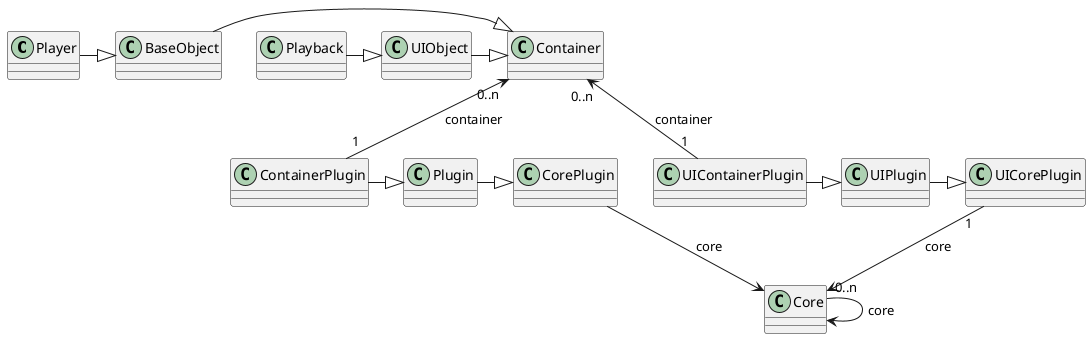 @startuml

class Player
class BaseObject
class Playback
class UIObject
class Container
class Plugin
class CorePlugin
class ContainerPlugin
class UIContainerPlugin
class UIPlugin
class UICorePlugin
class Core

Player -|> BaseObject
BaseObject -|> Container
Playback -|> UIObject
UIObject -|> Container

Container "0..n" <-down- "1" ContainerPlugin : container
Container "0..n" <-down- "1" UIContainerPlugin : container

ContainerPlugin -|> Plugin
UIContainerPlugin -|> UIPlugin
Plugin -|> CorePlugin
UIPlugin -|> UICorePlugin

CorePlugin --> Core : core
UICorePlugin "1" --> Core : core
Core "0..n" --> Core : core

@enduml
